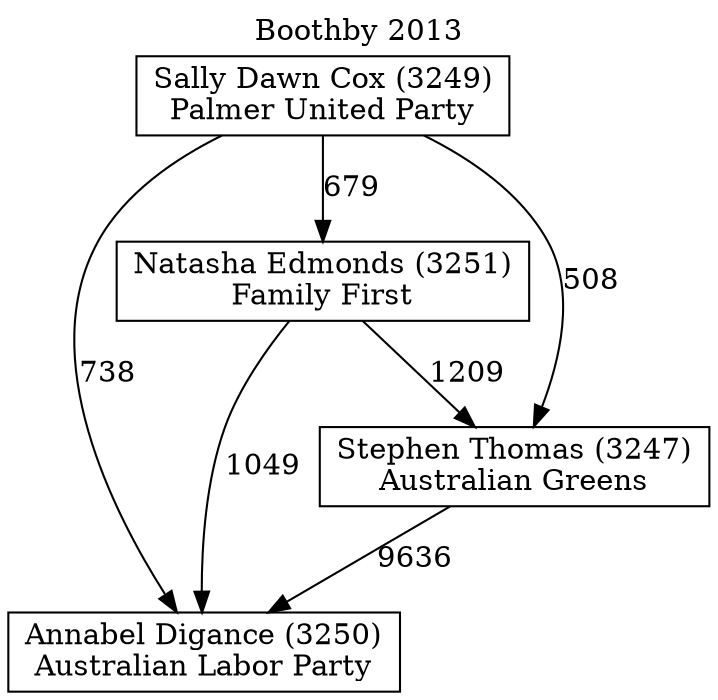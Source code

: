 // House preference flow
digraph "Annabel Digance (3250)_Boothby_2013" {
	graph [label="Boothby 2013" labelloc=t mclimit=10]
	node [shape=box]
	"Annabel Digance (3250)" [label="Annabel Digance (3250)
Australian Labor Party"]
	"Natasha Edmonds (3251)" [label="Natasha Edmonds (3251)
Family First"]
	"Sally Dawn Cox (3249)" [label="Sally Dawn Cox (3249)
Palmer United Party"]
	"Stephen Thomas (3247)" [label="Stephen Thomas (3247)
Australian Greens"]
	"Natasha Edmonds (3251)" -> "Annabel Digance (3250)" [label=1049]
	"Natasha Edmonds (3251)" -> "Stephen Thomas (3247)" [label=1209]
	"Sally Dawn Cox (3249)" -> "Annabel Digance (3250)" [label=738]
	"Sally Dawn Cox (3249)" -> "Natasha Edmonds (3251)" [label=679]
	"Sally Dawn Cox (3249)" -> "Stephen Thomas (3247)" [label=508]
	"Stephen Thomas (3247)" -> "Annabel Digance (3250)" [label=9636]
}
